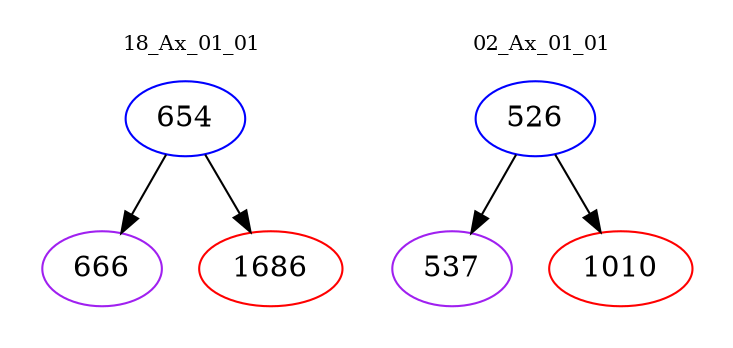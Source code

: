 digraph{
subgraph cluster_0 {
color = white
label = "18_Ax_01_01";
fontsize=10;
T0_654 [label="654", color="blue"]
T0_654 -> T0_666 [color="black"]
T0_666 [label="666", color="purple"]
T0_654 -> T0_1686 [color="black"]
T0_1686 [label="1686", color="red"]
}
subgraph cluster_1 {
color = white
label = "02_Ax_01_01";
fontsize=10;
T1_526 [label="526", color="blue"]
T1_526 -> T1_537 [color="black"]
T1_537 [label="537", color="purple"]
T1_526 -> T1_1010 [color="black"]
T1_1010 [label="1010", color="red"]
}
}
